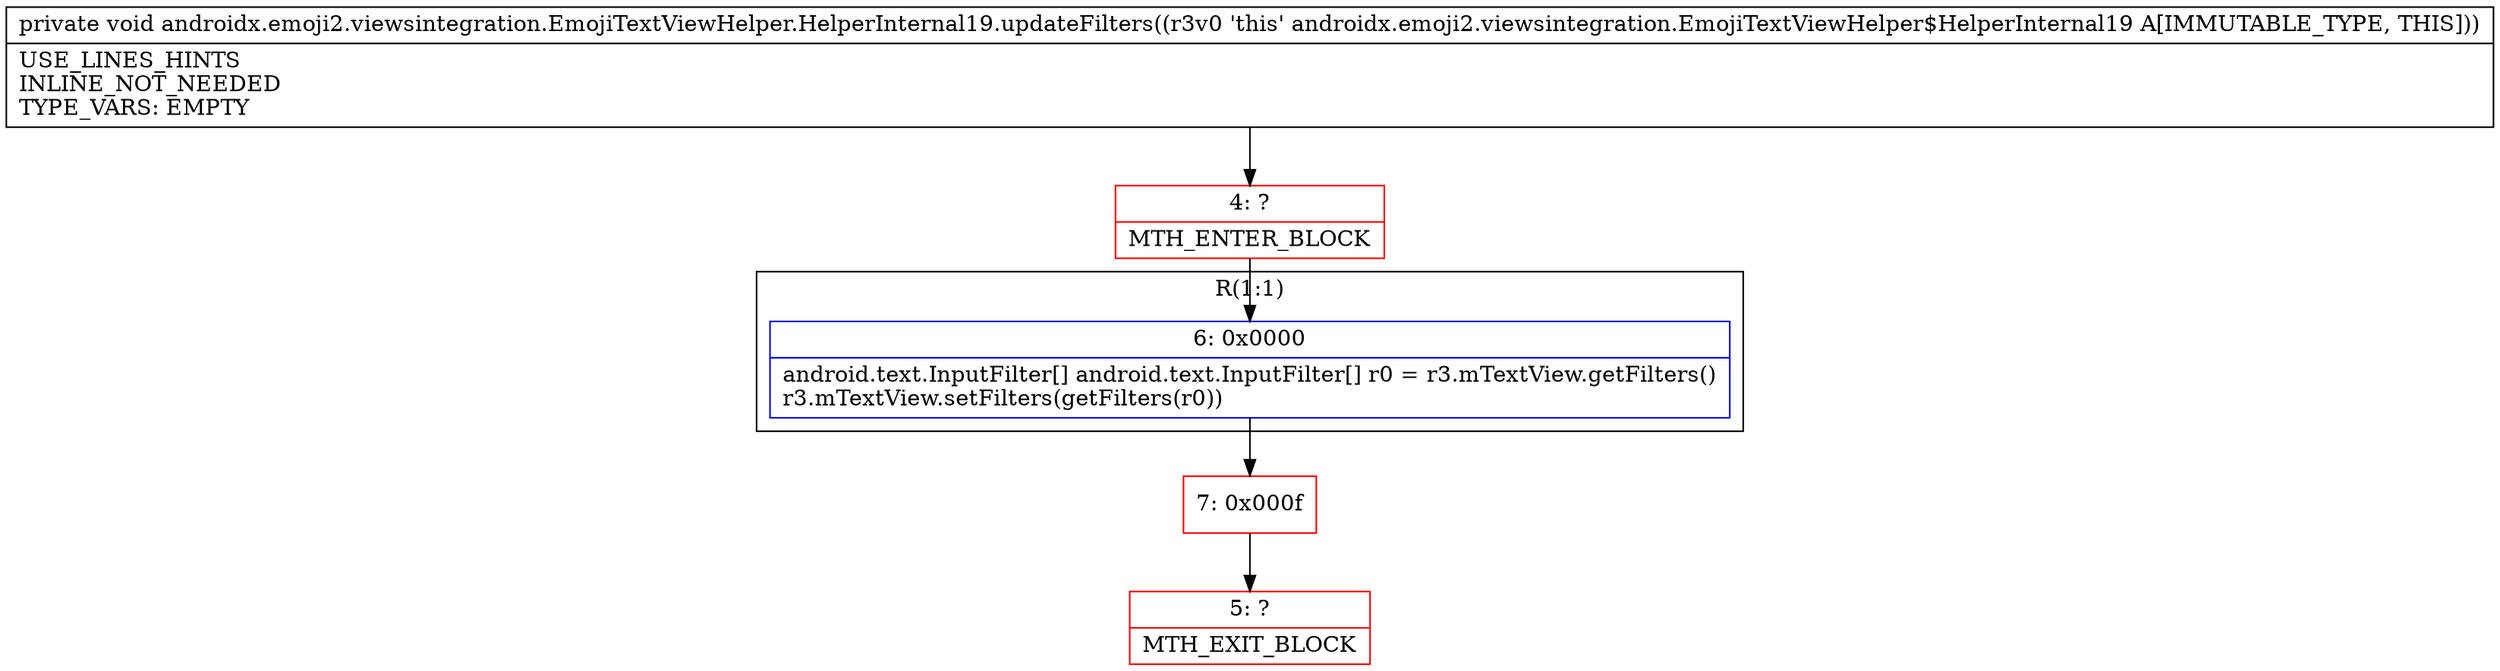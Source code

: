 digraph "CFG forandroidx.emoji2.viewsintegration.EmojiTextViewHelper.HelperInternal19.updateFilters()V" {
subgraph cluster_Region_1767512038 {
label = "R(1:1)";
node [shape=record,color=blue];
Node_6 [shape=record,label="{6\:\ 0x0000|android.text.InputFilter[] android.text.InputFilter[] r0 = r3.mTextView.getFilters()\lr3.mTextView.setFilters(getFilters(r0))\l}"];
}
Node_4 [shape=record,color=red,label="{4\:\ ?|MTH_ENTER_BLOCK\l}"];
Node_7 [shape=record,color=red,label="{7\:\ 0x000f}"];
Node_5 [shape=record,color=red,label="{5\:\ ?|MTH_EXIT_BLOCK\l}"];
MethodNode[shape=record,label="{private void androidx.emoji2.viewsintegration.EmojiTextViewHelper.HelperInternal19.updateFilters((r3v0 'this' androidx.emoji2.viewsintegration.EmojiTextViewHelper$HelperInternal19 A[IMMUTABLE_TYPE, THIS]))  | USE_LINES_HINTS\lINLINE_NOT_NEEDED\lTYPE_VARS: EMPTY\l}"];
MethodNode -> Node_4;Node_6 -> Node_7;
Node_4 -> Node_6;
Node_7 -> Node_5;
}

